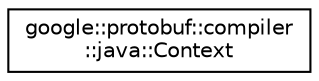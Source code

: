 digraph "类继承关系图"
{
 // LATEX_PDF_SIZE
  edge [fontname="Helvetica",fontsize="10",labelfontname="Helvetica",labelfontsize="10"];
  node [fontname="Helvetica",fontsize="10",shape=record];
  rankdir="LR";
  Node0 [label="google::protobuf::compiler\l::java::Context",height=0.2,width=0.4,color="black", fillcolor="white", style="filled",URL="$classgoogle_1_1protobuf_1_1compiler_1_1java_1_1Context.html",tooltip=" "];
}
